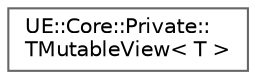 digraph "Graphical Class Hierarchy"
{
 // INTERACTIVE_SVG=YES
 // LATEX_PDF_SIZE
  bgcolor="transparent";
  edge [fontname=Helvetica,fontsize=10,labelfontname=Helvetica,labelfontsize=10];
  node [fontname=Helvetica,fontsize=10,shape=box,height=0.2,width=0.4];
  rankdir="LR";
  Node0 [id="Node000000",label="UE::Core::Private::\lTMutableView\< T \>",height=0.2,width=0.4,color="grey40", fillcolor="white", style="filled",URL="$d9/d0e/classUE_1_1Core_1_1Private_1_1TMutableView.html",tooltip=" "];
}
